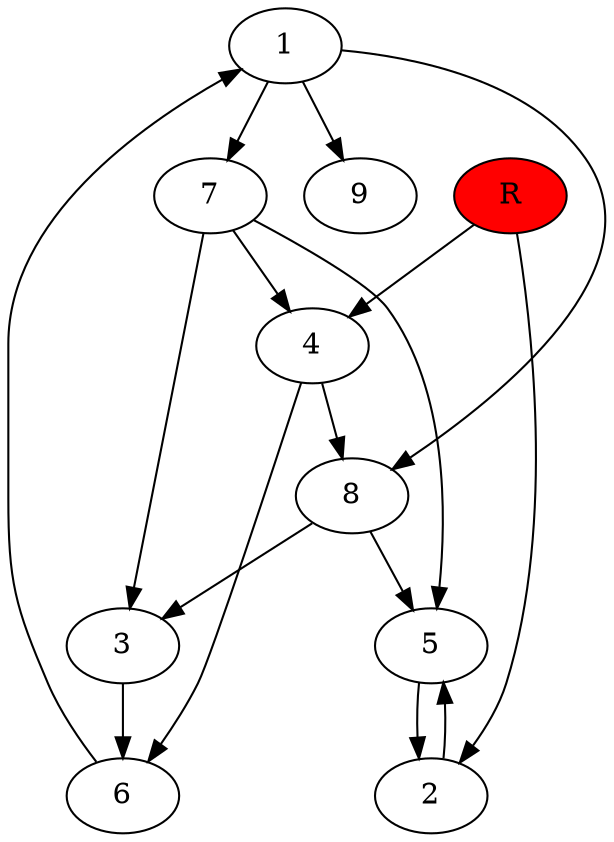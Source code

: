 digraph prb28807 {
	1
	2
	3
	4
	5
	6
	7
	8
	R [fillcolor="#ff0000" style=filled]
	1 -> 7
	1 -> 8
	1 -> 9
	2 -> 5
	3 -> 6
	4 -> 6
	4 -> 8
	5 -> 2
	6 -> 1
	7 -> 3
	7 -> 4
	7 -> 5
	8 -> 3
	8 -> 5
	R -> 2
	R -> 4
}
